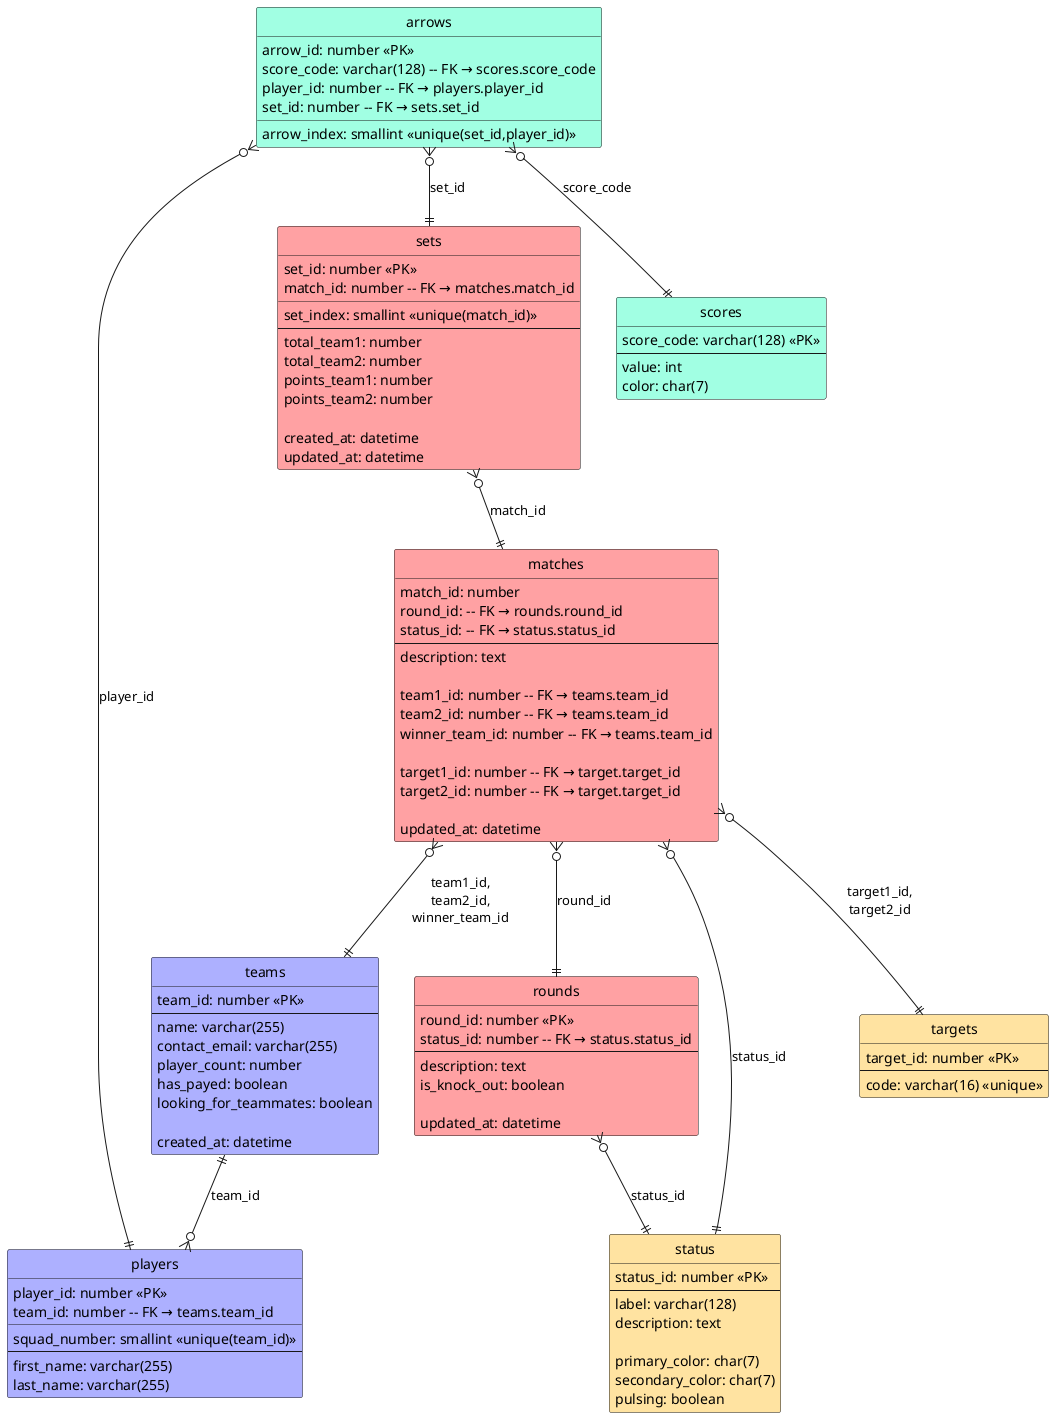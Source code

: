 @startuml
hide circle

'package "Teams & Players" #dfe3ff {}

'entity "tournament" as tournament #adf587 {
'    tournament_id: number <<PK>>
'    __
'    name: varchar(255)
'    location: varchar(255)
'    date: datetime
'    registration_deadline: number
'    allow_registration: boolean
'    max_slots: number
'}

entity "teams" as teams #adb0ff {
    team_id: number <<PK>>
    --
    name: varchar(255)
    contact_email: varchar(255)
    player_count: number
    has_payed: boolean
    looking_for_teammates: boolean

    created_at: datetime
}

entity "players" as players #adb0ff {
    player_id: number <<PK>>
    team_id: number -- FK → teams.team_id
    __
    squad_number: smallint <<unique(team_id)>>
    --
    first_name: varchar(255)
    last_name: varchar(255)
}

'package "Competition Structure" #ffd4d7 {}

entity "rounds" as rounds #ffa1a3 {
    round_id: number <<PK>>
    status_id: number -- FK → status.status_id
    --
    description: text
    is_knock_out: boolean

    updated_at: datetime
}


entity "matches" as matches #ffa1a3 {
    match_id: number
    round_id: -- FK → rounds.round_id
    status_id: -- FK → status.status_id
    --
    description: text

    team1_id: number -- FK → teams.team_id
    team2_id: number -- FK → teams.team_id
    winner_team_id: number -- FK → teams.team_id

    target1_id: number -- FK → target.target_id
    target2_id: number -- FK → target.target_id

    updated_at: datetime
}


entity "sets" as sets #ffa1a3 {
    set_id: number <<PK>>
    match_id: number -- FK → matches.match_id
    __
    set_index: smallint <<unique(match_id)>>
    --
    total_team1: number
    total_team2: number
    points_team1: number
    points_team2: number

    created_at: datetime
    updated_at: datetime
}


'package "Scoring" as scoring #d4fff6 {}

entity "arrows" as arrows #a1ffe3 {
    arrow_id: number <<PK>>
    score_code: varchar(128) -- FK → scores.score_code
    player_id: number -- FK → players.player_id
    set_id: number -- FK → sets.set_id
    __
    arrow_index: smallint <<unique(set_id,player_id)>>
}

entity "scores" as scores #a1ffe3 {
    score_code: varchar(128) <<PK>>
    --
    value: int
    color: char(7)
}



'package "Info" #fff6d4 {}

entity "status" as status #ffe3a1 {
    status_id: number <<PK>>
    --
    label: varchar(128)
    description: text

    primary_color: char(7)
    secondary_color: char(7)
    pulsing: boolean
}

entity "targets" as targets #ffe3a1 {
    target_id: number <<PK>>
    --
    code: varchar(16) <<unique>>
}


'Relationships'

teams ||--o{ players : "team_id"

arrows }o--|| scores : "score_code"
arrows }o--|| players : "player_id"
arrows }o--|| sets : "set_id"

sets }o--|| matches : "match_id"

matches }o--|| teams : "team1_id,\nteam2_id,\nwinner_team_id"

matches }o--|| targets : "target1_id,\ntarget2_id"

matches }o--|| rounds : "round_id"
matches }o--|| status : "status_id"

rounds }o--|| status : "status_id"








@enduml
